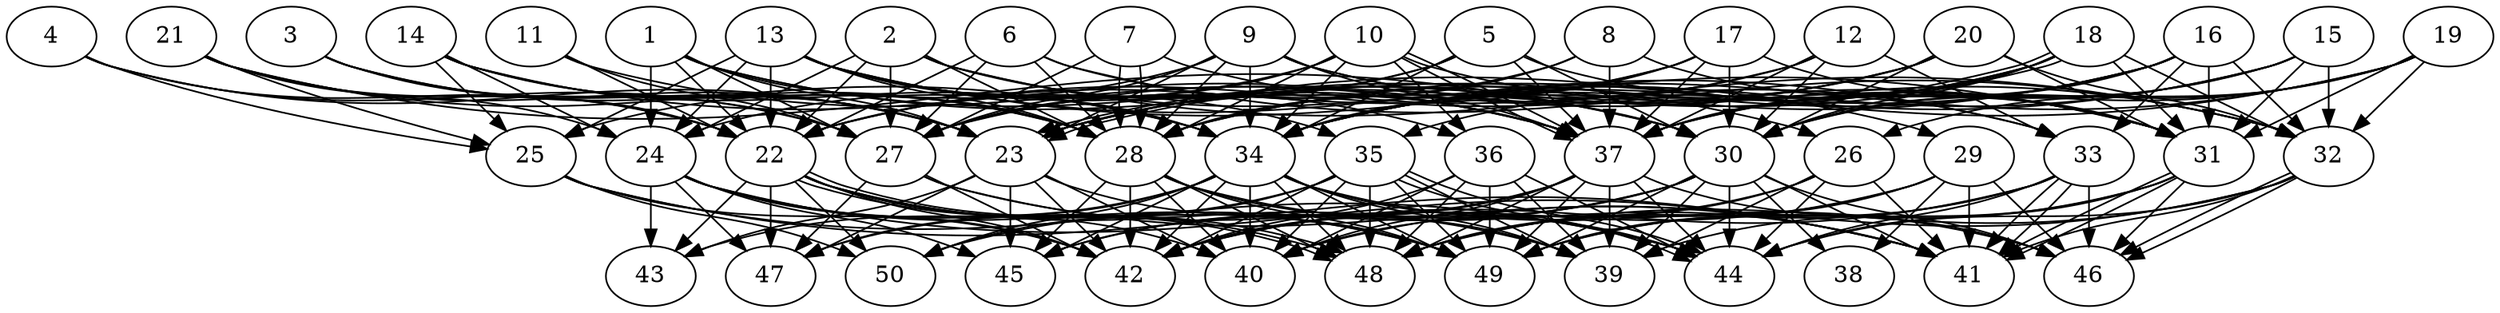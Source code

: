 // DAG (tier=3-complex, mode=data, n=50, ccr=0.508, fat=0.721, density=0.794, regular=0.211, jump=0.336, mindata=4194304, maxdata=33554432)
// DAG automatically generated by daggen at Sun Aug 24 16:33:35 2025
// /home/ermia/Project/Environments/daggen/bin/daggen --dot --ccr 0.508 --fat 0.721 --regular 0.211 --density 0.794 --jump 0.336 --mindata 4194304 --maxdata 33554432 -n 50 
digraph G {
  1 [size="7772106096077980041216", alpha="0.08", expect_size="3886053048038990020608"]
  1 -> 22 [size ="3138936046092288"]
  1 -> 23 [size ="3138936046092288"]
  1 -> 24 [size ="3138936046092288"]
  1 -> 26 [size ="3138936046092288"]
  1 -> 27 [size ="3138936046092288"]
  1 -> 28 [size ="3138936046092288"]
  1 -> 30 [size ="3138936046092288"]
  2 [size="5992894907443724288", alpha="0.18", expect_size="2996447453721862144"]
  2 -> 22 [size ="3967970975940608"]
  2 -> 24 [size ="3967970975940608"]
  2 -> 27 [size ="3967970975940608"]
  2 -> 28 [size ="3967970975940608"]
  2 -> 29 [size ="3967970975940608"]
  2 -> 32 [size ="3967970975940608"]
  2 -> 37 [size ="3967970975940608"]
  3 [size="79472978035084656", alpha="0.11", expect_size="39736489017542328"]
  3 -> 22 [size ="4498362929774592"]
  3 -> 23 [size ="4498362929774592"]
  3 -> 27 [size ="4498362929774592"]
  3 -> 28 [size ="4498362929774592"]
  4 [size="4017082694863972990976", alpha="0.18", expect_size="2008541347431986495488"]
  4 -> 22 [size ="2021609028190208"]
  4 -> 23 [size ="2021609028190208"]
  4 -> 25 [size ="2021609028190208"]
  4 -> 27 [size ="2021609028190208"]
  5 [size="16892234000328432812032", alpha="0.09", expect_size="8446117000164216406016"]
  5 -> 22 [size ="5266814787387392"]
  5 -> 27 [size ="5266814787387392"]
  5 -> 30 [size ="5266814787387392"]
  5 -> 31 [size ="5266814787387392"]
  5 -> 34 [size ="5266814787387392"]
  5 -> 37 [size ="5266814787387392"]
  6 [size="14760069264454975488000", alpha="0.08", expect_size="7380034632227487744000"]
  6 -> 22 [size ="4813735801651200"]
  6 -> 27 [size ="4813735801651200"]
  6 -> 28 [size ="4813735801651200"]
  6 -> 30 [size ="4813735801651200"]
  6 -> 32 [size ="4813735801651200"]
  7 [size="25216361882508037455872", alpha="0.18", expect_size="12608180941254018727936"]
  7 -> 27 [size ="6879310933655552"]
  7 -> 28 [size ="6879310933655552"]
  7 -> 28 [size ="6879310933655552"]
  7 -> 33 [size ="6879310933655552"]
  8 [size="179159495480770912", alpha="0.12", expect_size="89579747740385456"]
  8 -> 27 [size ="296478782259200"]
  8 -> 28 [size ="296478782259200"]
  8 -> 31 [size ="296478782259200"]
  8 -> 37 [size ="296478782259200"]
  9 [size="11863593415821504", alpha="0.14", expect_size="5931796707910752"]
  9 -> 23 [size ="353982614601728"]
  9 -> 25 [size ="353982614601728"]
  9 -> 27 [size ="353982614601728"]
  9 -> 28 [size ="353982614601728"]
  9 -> 31 [size ="353982614601728"]
  9 -> 32 [size ="353982614601728"]
  9 -> 34 [size ="353982614601728"]
  9 -> 37 [size ="353982614601728"]
  10 [size="12885294605101535232", alpha="0.11", expect_size="6442647302550767616"]
  10 -> 24 [size ="7007703947804672"]
  10 -> 27 [size ="7007703947804672"]
  10 -> 28 [size ="7007703947804672"]
  10 -> 31 [size ="7007703947804672"]
  10 -> 34 [size ="7007703947804672"]
  10 -> 36 [size ="7007703947804672"]
  10 -> 37 [size ="7007703947804672"]
  10 -> 37 [size ="7007703947804672"]
  11 [size="251091427234171456", alpha="0.02", expect_size="125545713617085728"]
  11 -> 22 [size ="4797673295052800"]
  11 -> 27 [size ="4797673295052800"]
  11 -> 37 [size ="4797673295052800"]
  12 [size="333291947283890752", alpha="0.11", expect_size="166645973641945376"]
  12 -> 22 [size ="6253319785807872"]
  12 -> 28 [size ="6253319785807872"]
  12 -> 30 [size ="6253319785807872"]
  12 -> 33 [size ="6253319785807872"]
  12 -> 37 [size ="6253319785807872"]
  13 [size="1076643536900190109696", alpha="0.18", expect_size="538321768450095054848"]
  13 -> 22 [size ="840371428917248"]
  13 -> 24 [size ="840371428917248"]
  13 -> 25 [size ="840371428917248"]
  13 -> 28 [size ="840371428917248"]
  13 -> 31 [size ="840371428917248"]
  13 -> 33 [size ="840371428917248"]
  13 -> 34 [size ="840371428917248"]
  13 -> 35 [size ="840371428917248"]
  13 -> 36 [size ="840371428917248"]
  13 -> 37 [size ="840371428917248"]
  14 [size="3963083035887691264", alpha="0.05", expect_size="1981541517943845632"]
  14 -> 23 [size ="2098375528808448"]
  14 -> 24 [size ="2098375528808448"]
  14 -> 25 [size ="2098375528808448"]
  14 -> 28 [size ="2098375528808448"]
  14 -> 34 [size ="2098375528808448"]
  14 -> 37 [size ="2098375528808448"]
  15 [size="22105097889588985856", alpha="0.19", expect_size="11052548944794492928"]
  15 -> 28 [size ="7649226100047872"]
  15 -> 30 [size ="7649226100047872"]
  15 -> 31 [size ="7649226100047872"]
  15 -> 32 [size ="7649226100047872"]
  15 -> 34 [size ="7649226100047872"]
  15 -> 37 [size ="7649226100047872"]
  16 [size="22919183127763927040", alpha="0.01", expect_size="11459591563881963520"]
  16 -> 23 [size ="8860467200000000"]
  16 -> 28 [size ="8860467200000000"]
  16 -> 30 [size ="8860467200000000"]
  16 -> 31 [size ="8860467200000000"]
  16 -> 32 [size ="8860467200000000"]
  16 -> 33 [size ="8860467200000000"]
  16 -> 34 [size ="8860467200000000"]
  16 -> 37 [size ="8860467200000000"]
  17 [size="1805349396506909440", alpha="0.02", expect_size="902674698253454720"]
  17 -> 22 [size ="995005351067648"]
  17 -> 23 [size ="995005351067648"]
  17 -> 30 [size ="995005351067648"]
  17 -> 31 [size ="995005351067648"]
  17 -> 34 [size ="995005351067648"]
  17 -> 37 [size ="995005351067648"]
  18 [size="236362838045546774528", alpha="0.15", expect_size="118181419022773387264"]
  18 -> 23 [size ="305827206397952"]
  18 -> 23 [size ="305827206397952"]
  18 -> 30 [size ="305827206397952"]
  18 -> 31 [size ="305827206397952"]
  18 -> 32 [size ="305827206397952"]
  18 -> 34 [size ="305827206397952"]
  18 -> 35 [size ="305827206397952"]
  18 -> 37 [size ="305827206397952"]
  19 [size="32213066649459628", alpha="0.20", expect_size="16106533324729814"]
  19 -> 23 [size ="673300556546048"]
  19 -> 26 [size ="673300556546048"]
  19 -> 30 [size ="673300556546048"]
  19 -> 31 [size ="673300556546048"]
  19 -> 32 [size ="673300556546048"]
  19 -> 34 [size ="673300556546048"]
  19 -> 37 [size ="673300556546048"]
  20 [size="167390222712006208", alpha="0.15", expect_size="83695111356003104"]
  20 -> 23 [size ="3033389909147648"]
  20 -> 27 [size ="3033389909147648"]
  20 -> 30 [size ="3033389909147648"]
  20 -> 31 [size ="3033389909147648"]
  20 -> 32 [size ="3033389909147648"]
  20 -> 34 [size ="3033389909147648"]
  21 [size="13440077571871809536", alpha="0.06", expect_size="6720038785935904768"]
  21 -> 22 [size ="7317518863564800"]
  21 -> 23 [size ="7317518863564800"]
  21 -> 24 [size ="7317518863564800"]
  21 -> 25 [size ="7317518863564800"]
  21 -> 30 [size ="7317518863564800"]
  21 -> 34 [size ="7317518863564800"]
  22 [size="273761977611535253504", alpha="0.20", expect_size="136880988805767626752"]
  22 -> 39 [size ="337291507662848"]
  22 -> 40 [size ="337291507662848"]
  22 -> 42 [size ="337291507662848"]
  22 -> 43 [size ="337291507662848"]
  22 -> 47 [size ="337291507662848"]
  22 -> 48 [size ="337291507662848"]
  22 -> 48 [size ="337291507662848"]
  22 -> 49 [size ="337291507662848"]
  22 -> 50 [size ="337291507662848"]
  23 [size="23344220642322939904000", alpha="0.16", expect_size="11672110321161469952000"]
  23 -> 40 [size ="6534458035404800"]
  23 -> 42 [size ="6534458035404800"]
  23 -> 43 [size ="6534458035404800"]
  23 -> 45 [size ="6534458035404800"]
  23 -> 47 [size ="6534458035404800"]
  23 -> 49 [size ="6534458035404800"]
  24 [size="7360144700418256011264", alpha="0.15", expect_size="3680072350209128005632"]
  24 -> 41 [size ="3027012553801728"]
  24 -> 42 [size ="3027012553801728"]
  24 -> 43 [size ="3027012553801728"]
  24 -> 45 [size ="3027012553801728"]
  24 -> 47 [size ="3027012553801728"]
  24 -> 48 [size ="3027012553801728"]
  24 -> 49 [size ="3027012553801728"]
  25 [size="16107027756830902", alpha="0.03", expect_size="8053513878415451"]
  25 -> 41 [size ="354091607785472"]
  25 -> 42 [size ="354091607785472"]
  25 -> 44 [size ="354091607785472"]
  25 -> 50 [size ="354091607785472"]
  26 [size="8857414255943866", alpha="0.04", expect_size="4428707127971933"]
  26 -> 39 [size ="249437012099072"]
  26 -> 40 [size ="249437012099072"]
  26 -> 41 [size ="249437012099072"]
  26 -> 44 [size ="249437012099072"]
  26 -> 48 [size ="249437012099072"]
  27 [size="41608628398202688", alpha="0.14", expect_size="20804314199101344"]
  27 -> 41 [size ="823496762458112"]
  27 -> 42 [size ="823496762458112"]
  27 -> 44 [size ="823496762458112"]
  27 -> 47 [size ="823496762458112"]
  28 [size="8967477926973726720", alpha="0.10", expect_size="4483738963486863360"]
  28 -> 39 [size ="3825507447603200"]
  28 -> 40 [size ="3825507447603200"]
  28 -> 41 [size ="3825507447603200"]
  28 -> 42 [size ="3825507447603200"]
  28 -> 45 [size ="3825507447603200"]
  28 -> 48 [size ="3825507447603200"]
  28 -> 49 [size ="3825507447603200"]
  29 [size="555515621138218624", alpha="0.06", expect_size="277757810569109312"]
  29 -> 38 [size ="972115725516800"]
  29 -> 41 [size ="972115725516800"]
  29 -> 42 [size ="972115725516800"]
  29 -> 46 [size ="972115725516800"]
  29 -> 48 [size ="972115725516800"]
  29 -> 49 [size ="972115725516800"]
  30 [size="4509254786538356", alpha="0.17", expect_size="2254627393269178"]
  30 -> 38 [size ="164699924594688"]
  30 -> 39 [size ="164699924594688"]
  30 -> 41 [size ="164699924594688"]
  30 -> 42 [size ="164699924594688"]
  30 -> 44 [size ="164699924594688"]
  30 -> 45 [size ="164699924594688"]
  30 -> 46 [size ="164699924594688"]
  30 -> 49 [size ="164699924594688"]
  30 -> 50 [size ="164699924594688"]
  31 [size="366855462113043392", alpha="0.12", expect_size="183427731056521696"]
  31 -> 39 [size ="355947058823168"]
  31 -> 41 [size ="355947058823168"]
  31 -> 41 [size ="355947058823168"]
  31 -> 44 [size ="355947058823168"]
  31 -> 46 [size ="355947058823168"]
  31 -> 49 [size ="355947058823168"]
  32 [size="239853231291896608", alpha="0.18", expect_size="119926615645948304"]
  32 -> 40 [size ="6100808307310592"]
  32 -> 41 [size ="6100808307310592"]
  32 -> 44 [size ="6100808307310592"]
  32 -> 46 [size ="6100808307310592"]
  32 -> 46 [size ="6100808307310592"]
  32 -> 48 [size ="6100808307310592"]
  33 [size="19320890824158588", alpha="0.06", expect_size="9660445412079294"]
  33 -> 41 [size ="951635576619008"]
  33 -> 41 [size ="951635576619008"]
  33 -> 42 [size ="951635576619008"]
  33 -> 44 [size ="951635576619008"]
  33 -> 46 [size ="951635576619008"]
  33 -> 48 [size ="951635576619008"]
  33 -> 49 [size ="951635576619008"]
  34 [size="15750011922877761191936", alpha="0.18", expect_size="7875005961438880595968"]
  34 -> 39 [size ="5026633773744128"]
  34 -> 40 [size ="5026633773744128"]
  34 -> 42 [size ="5026633773744128"]
  34 -> 43 [size ="5026633773744128"]
  34 -> 44 [size ="5026633773744128"]
  34 -> 45 [size ="5026633773744128"]
  34 -> 46 [size ="5026633773744128"]
  34 -> 47 [size ="5026633773744128"]
  34 -> 48 [size ="5026633773744128"]
  34 -> 49 [size ="5026633773744128"]
  34 -> 50 [size ="5026633773744128"]
  35 [size="229797336525053664", alpha="0.06", expect_size="114898668262526832"]
  35 -> 39 [size ="4933432647876608"]
  35 -> 40 [size ="4933432647876608"]
  35 -> 42 [size ="4933432647876608"]
  35 -> 44 [size ="4933432647876608"]
  35 -> 44 [size ="4933432647876608"]
  35 -> 47 [size ="4933432647876608"]
  35 -> 48 [size ="4933432647876608"]
  35 -> 49 [size ="4933432647876608"]
  35 -> 50 [size ="4933432647876608"]
  36 [size="1270421478155755520", alpha="0.13", expect_size="635210739077877760"]
  36 -> 39 [size ="2065601304461312"]
  36 -> 40 [size ="2065601304461312"]
  36 -> 42 [size ="2065601304461312"]
  36 -> 44 [size ="2065601304461312"]
  36 -> 48 [size ="2065601304461312"]
  36 -> 49 [size ="2065601304461312"]
  37 [size="25882898687174044", alpha="0.03", expect_size="12941449343587022"]
  37 -> 39 [size ="639906137243648"]
  37 -> 40 [size ="639906137243648"]
  37 -> 42 [size ="639906137243648"]
  37 -> 44 [size ="639906137243648"]
  37 -> 45 [size ="639906137243648"]
  37 -> 46 [size ="639906137243648"]
  37 -> 48 [size ="639906137243648"]
  37 -> 49 [size ="639906137243648"]
  38 [size="172084618005268288", alpha="0.00", expect_size="86042309002634144"]
  39 [size="6561471857814338560", alpha="0.06", expect_size="3280735928907169280"]
  40 [size="2940256235388075520", alpha="0.09", expect_size="1470128117694037760"]
  41 [size="746060585389410688", alpha="0.18", expect_size="373030292694705344"]
  42 [size="748819117071157690368", alpha="0.17", expect_size="374409558535578845184"]
  43 [size="13127322238576881664", alpha="0.07", expect_size="6563661119288440832"]
  44 [size="9774441720204034048", alpha="0.14", expect_size="4887220860102017024"]
  45 [size="194832540358367168", alpha="0.09", expect_size="97416270179183584"]
  46 [size="37208796602699904", alpha="0.13", expect_size="18604398301349952"]
  47 [size="2308063824576022016", alpha="0.16", expect_size="1154031912288011008"]
  48 [size="249761340850176000000", alpha="0.05", expect_size="124880670425088000000"]
  49 [size="3911665694463724879872", alpha="0.11", expect_size="1955832847231862439936"]
  50 [size="3298376325266953216", alpha="0.04", expect_size="1649188162633476608"]
}